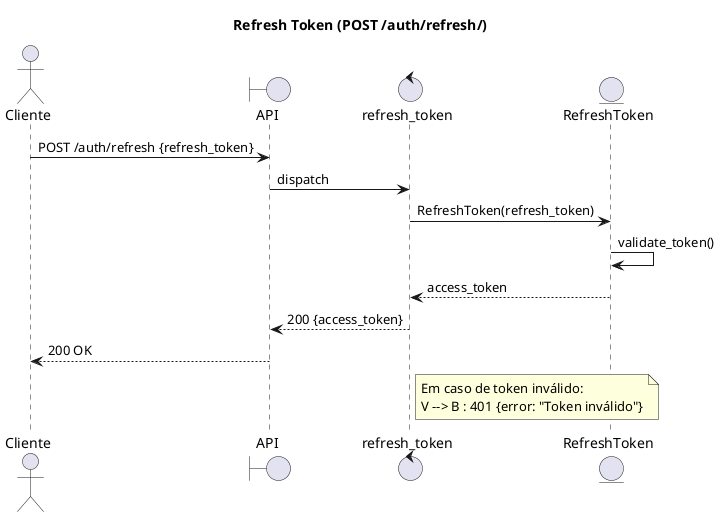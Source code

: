 @startuml auth_refresh
!define DIRECTION left to right direction
title Refresh Token (POST /auth/refresh/)
actor Cliente
boundary API as B
control "refresh_token" as V
entity "RefreshToken" as T

Cliente -> B : POST /auth/refresh {refresh_token}
B -> V : dispatch
V -> T : RefreshToken(refresh_token)
T -> T : validate_token()
T --> V : access_token
V --> B : 200 {access_token}
B --> Cliente : 200 OK

note right of V
  Em caso de token inválido:
  V --> B : 401 {error: "Token inválido"}
end note
@enduml